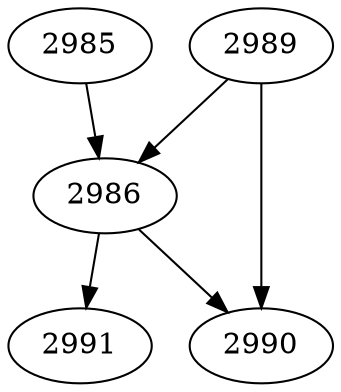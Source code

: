 strict digraph  {
2985;
2986;
2989;
2990;
2991;
2985 -> 2986;
2986 -> 2991;
2986 -> 2990;
2989 -> 2990;
2989 -> 2986;
}
